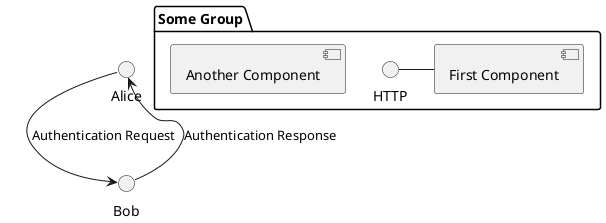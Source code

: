 @startuml
Alice -> Bob: Authentication Request
Bob --> Alice: Authentication Response

package "Some Group" {
	HTTP - [First Component]
	[Another Component]
}

@enduml